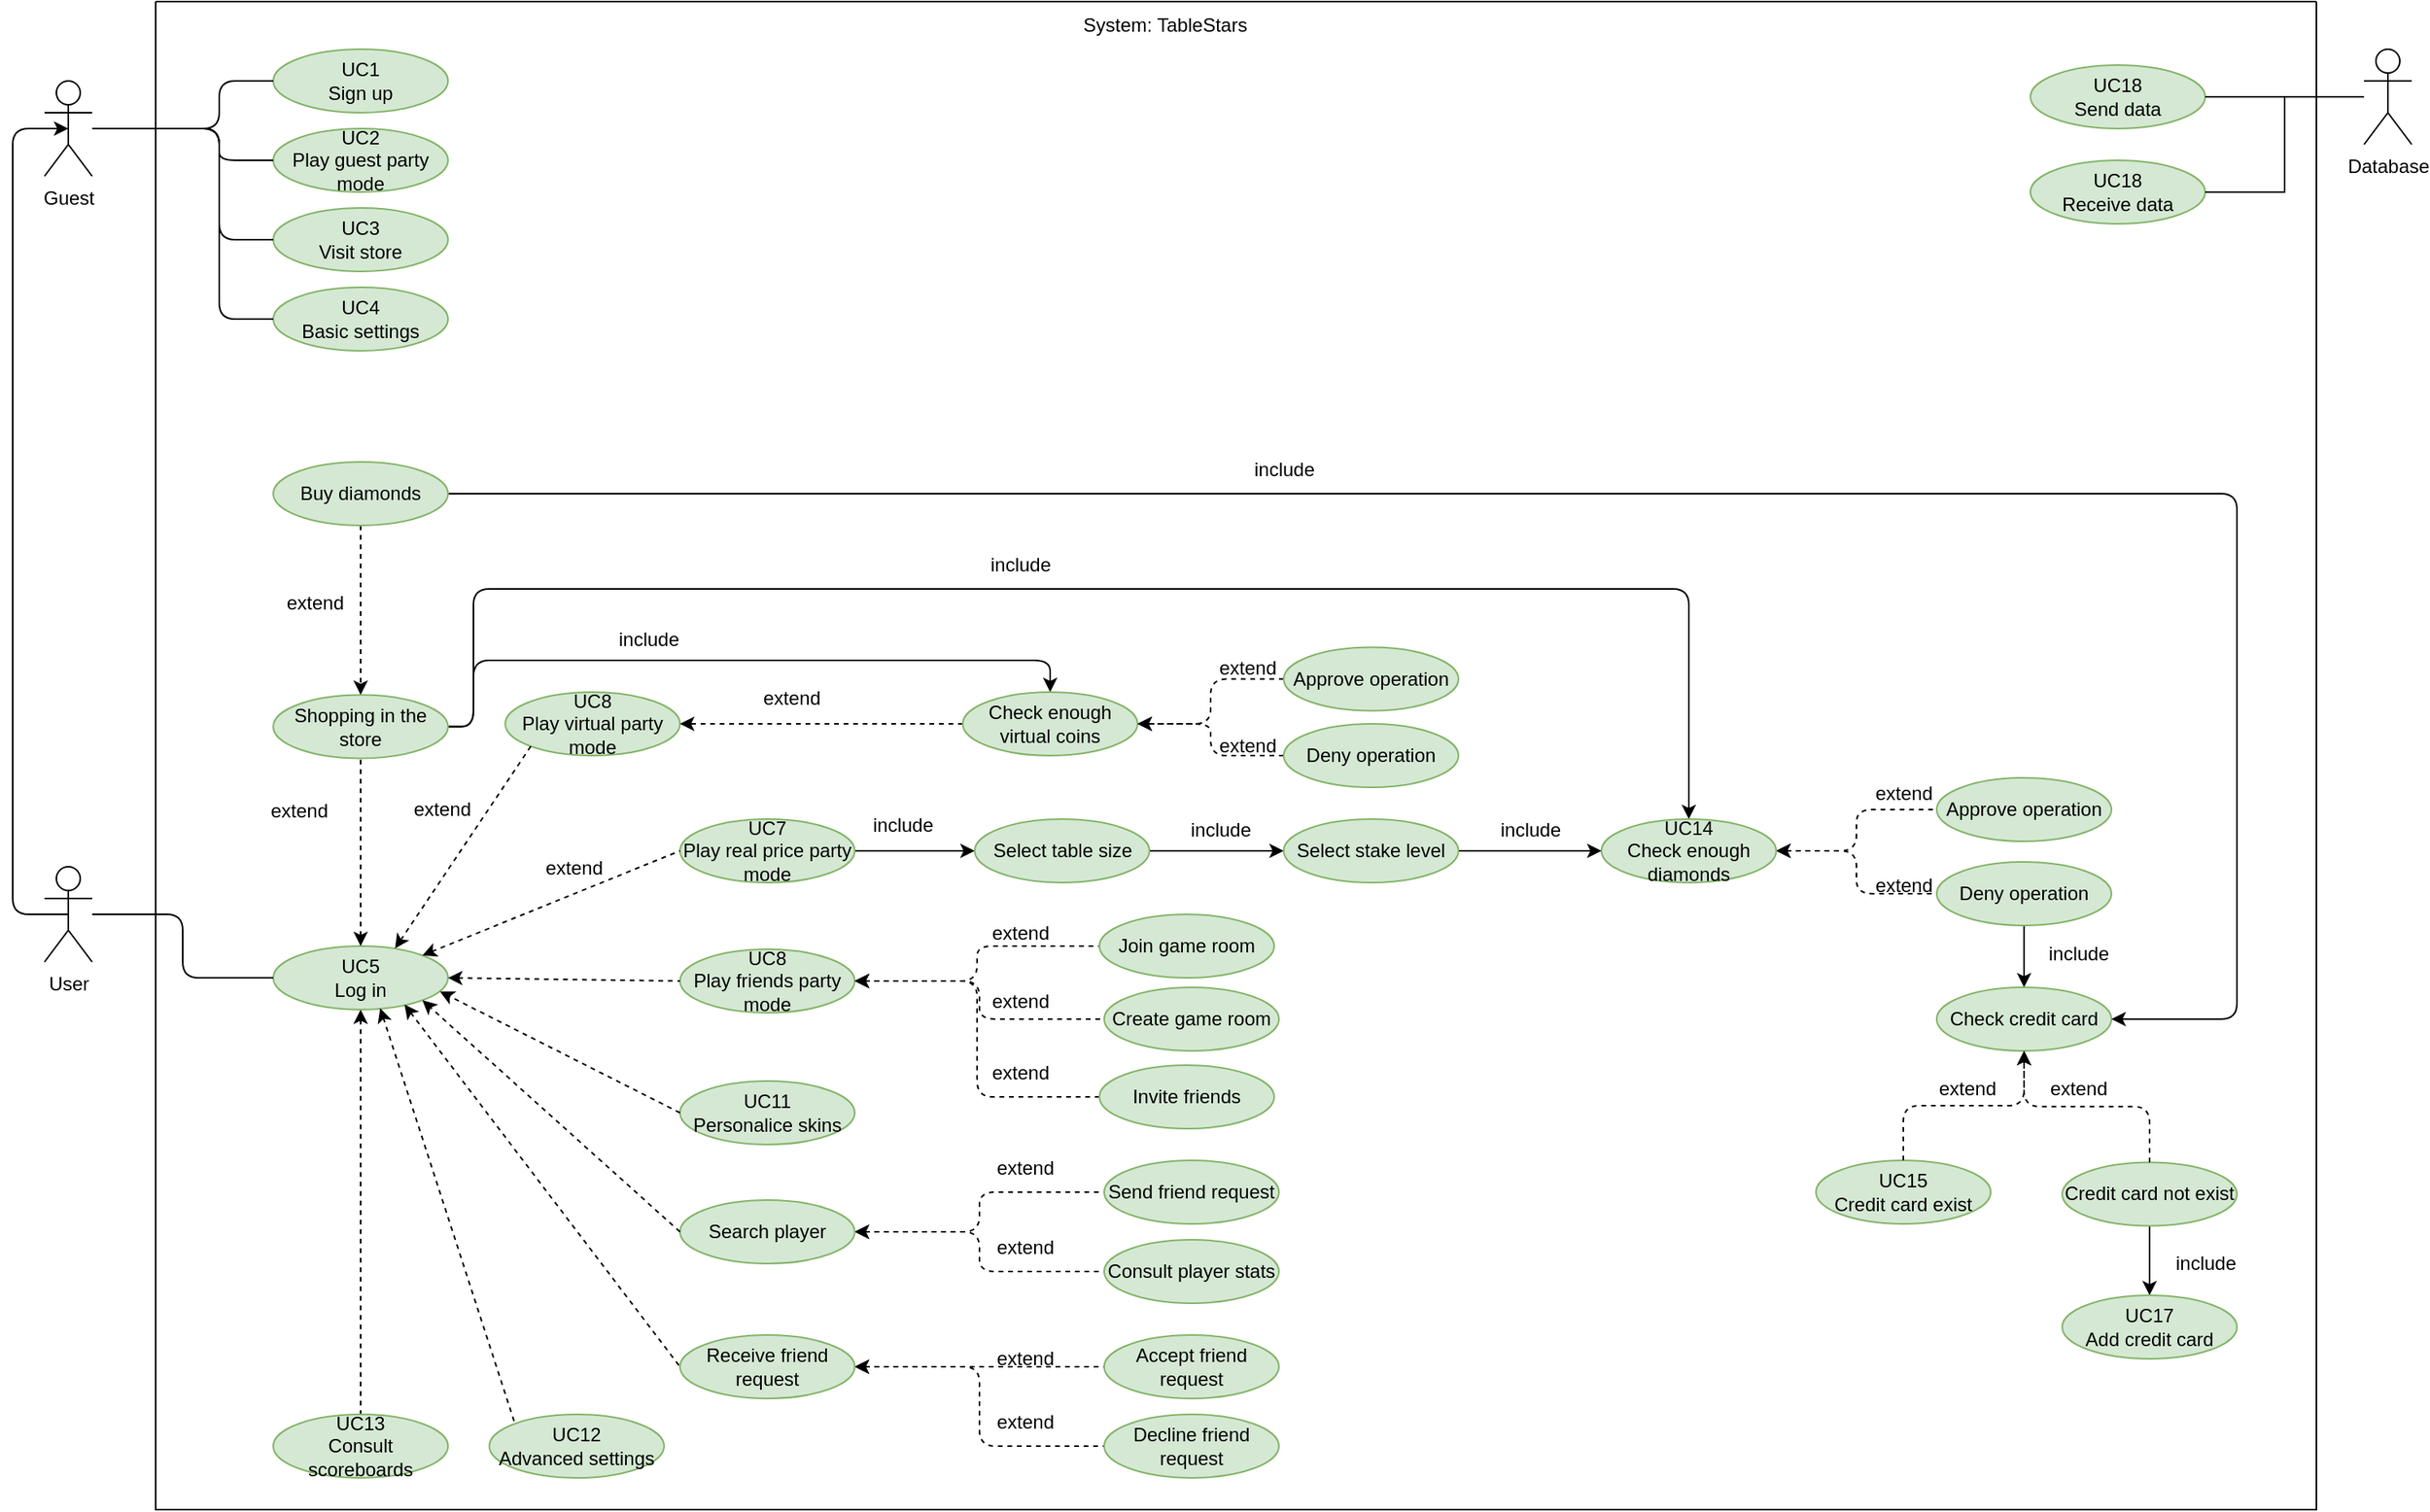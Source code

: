 <mxfile version="21.1.4" type="github">
  <diagram name="Página-1" id="CXJXlOiOrODaM3HMHi4I">
    <mxGraphModel dx="1494" dy="887" grid="1" gridSize="10" guides="1" tooltips="1" connect="1" arrows="1" fold="1" page="1" pageScale="1" pageWidth="827" pageHeight="1169" background="none" math="0" shadow="0">
      <root>
        <mxCell id="0" />
        <mxCell id="1" parent="0" />
        <mxCell id="282KxaGEVmYwGQcS04Fb-1" value="" style="swimlane;startSize=0;rounded=1;" parent="1" vertex="1">
          <mxGeometry x="120" y="120" width="1360" height="950" as="geometry" />
        </mxCell>
        <mxCell id="-MapfWKm76I0NRb1GSsC-28" value="" style="edgeStyle=orthogonalEdgeStyle;rounded=1;orthogonalLoop=1;jettySize=auto;html=1;entryX=0.5;entryY=0;entryDx=0;entryDy=0;endArrow=none;endFill=0;startArrow=classic;startFill=1;dashed=1;exitX=0.5;exitY=1;exitDx=0;exitDy=0;" parent="282KxaGEVmYwGQcS04Fb-1" source="282KxaGEVmYwGQcS04Fb-3" target="-MapfWKm76I0NRb1GSsC-27" edge="1">
          <mxGeometry x="0.2" y="-19" relative="1" as="geometry">
            <mxPoint x="129" y="630" as="sourcePoint" />
            <mxPoint as="offset" />
          </mxGeometry>
        </mxCell>
        <mxCell id="282KxaGEVmYwGQcS04Fb-3" value="UC5&lt;br&gt;Log in" style="ellipse;whiteSpace=wrap;html=1;fillColor=#d5e8d4;strokeColor=#82b366;rounded=1;" parent="282KxaGEVmYwGQcS04Fb-1" vertex="1">
          <mxGeometry x="74" y="595" width="110" height="40" as="geometry" />
        </mxCell>
        <mxCell id="282KxaGEVmYwGQcS04Fb-14" value="UC18&lt;br&gt;Send data" style="ellipse;whiteSpace=wrap;html=1;fillColor=#d5e8d4;strokeColor=#82b366;rounded=1;" parent="282KxaGEVmYwGQcS04Fb-1" vertex="1">
          <mxGeometry x="1180" y="40" width="110" height="40" as="geometry" />
        </mxCell>
        <mxCell id="CwKW6EMDKbV8z54YExkc-181" style="edgeStyle=orthogonalEdgeStyle;orthogonalLoop=1;jettySize=auto;html=1;entryX=0.5;entryY=0;entryDx=0;entryDy=0;exitX=1;exitY=0.5;exitDx=0;exitDy=0;" edge="1" parent="282KxaGEVmYwGQcS04Fb-1" source="V3-tlpa_SD0hHTbS8woX-4" target="8">
          <mxGeometry relative="1" as="geometry">
            <Array as="points">
              <mxPoint x="200" y="457" />
              <mxPoint x="200" y="370" />
              <mxPoint x="965" y="370" />
            </Array>
          </mxGeometry>
        </mxCell>
        <mxCell id="CwKW6EMDKbV8z54YExkc-190" style="edgeStyle=orthogonalEdgeStyle;orthogonalLoop=1;jettySize=auto;html=1;entryX=0.5;entryY=0;entryDx=0;entryDy=0;exitX=1;exitY=0.5;exitDx=0;exitDy=0;" edge="1" parent="282KxaGEVmYwGQcS04Fb-1" source="V3-tlpa_SD0hHTbS8woX-4" target="CwKW6EMDKbV8z54YExkc-167">
          <mxGeometry relative="1" as="geometry">
            <Array as="points">
              <mxPoint x="200" y="457" />
              <mxPoint x="200" y="415" />
              <mxPoint x="563" y="415" />
            </Array>
          </mxGeometry>
        </mxCell>
        <mxCell id="V3-tlpa_SD0hHTbS8woX-4" value="Shopping in the store" style="ellipse;whiteSpace=wrap;html=1;fillColor=#d5e8d4;strokeColor=#82b366;rounded=1;" parent="282KxaGEVmYwGQcS04Fb-1" vertex="1">
          <mxGeometry x="74" y="436.75" width="110" height="40" as="geometry" />
        </mxCell>
        <mxCell id="V3-tlpa_SD0hHTbS8woX-7" value="UC1&lt;br&gt;Sign up" style="ellipse;whiteSpace=wrap;html=1;fillColor=#d5e8d4;strokeColor=#82b366;rounded=1;" parent="282KxaGEVmYwGQcS04Fb-1" vertex="1">
          <mxGeometry x="74" y="30" width="110" height="40" as="geometry" />
        </mxCell>
        <mxCell id="CwKW6EMDKbV8z54YExkc-146" style="edgeStyle=orthogonalEdgeStyle;orthogonalLoop=1;jettySize=auto;html=1;entryX=0;entryY=0.5;entryDx=0;entryDy=0;exitX=1;exitY=0.5;exitDx=0;exitDy=0;" edge="1" parent="282KxaGEVmYwGQcS04Fb-1" source="-MapfWKm76I0NRb1GSsC-2" target="CwKW6EMDKbV8z54YExkc-145">
          <mxGeometry relative="1" as="geometry">
            <mxPoint x="440.5" y="555.75" as="sourcePoint" />
            <Array as="points">
              <mxPoint x="478.5" y="535" />
              <mxPoint x="478.5" y="535" />
            </Array>
          </mxGeometry>
        </mxCell>
        <mxCell id="-MapfWKm76I0NRb1GSsC-2" value="UC7&lt;br&gt;Play real price party mode" style="ellipse;whiteSpace=wrap;html=1;fillColor=#d5e8d4;strokeColor=#82b366;rounded=1;" parent="282KxaGEVmYwGQcS04Fb-1" vertex="1">
          <mxGeometry x="330" y="515" width="110" height="40" as="geometry" />
        </mxCell>
        <mxCell id="-MapfWKm76I0NRb1GSsC-8" value="UC2&lt;br&gt;Play guest party mode" style="ellipse;whiteSpace=wrap;html=1;fillColor=#d5e8d4;strokeColor=#82b366;rounded=1;" parent="282KxaGEVmYwGQcS04Fb-1" vertex="1">
          <mxGeometry x="74" y="80" width="110" height="40" as="geometry" />
        </mxCell>
        <mxCell id="-MapfWKm76I0NRb1GSsC-20" value="" style="endArrow=none;html=1;rounded=1;entryX=0;entryY=0.5;entryDx=0;entryDy=0;exitX=1;exitY=0;exitDx=0;exitDy=0;endFill=0;startArrow=classic;startFill=1;dashed=1;" parent="282KxaGEVmYwGQcS04Fb-1" source="282KxaGEVmYwGQcS04Fb-3" target="-MapfWKm76I0NRb1GSsC-2" edge="1">
          <mxGeometry width="50" height="50" relative="1" as="geometry">
            <mxPoint x="364" y="521" as="sourcePoint" />
            <mxPoint x="340" y="505" as="targetPoint" />
          </mxGeometry>
        </mxCell>
        <mxCell id="-MapfWKm76I0NRb1GSsC-22" value="UC3&lt;br&gt;Visit store" style="ellipse;whiteSpace=wrap;html=1;fillColor=#d5e8d4;strokeColor=#82b366;rounded=1;" parent="282KxaGEVmYwGQcS04Fb-1" vertex="1">
          <mxGeometry x="74" y="130" width="110" height="40" as="geometry" />
        </mxCell>
        <mxCell id="-MapfWKm76I0NRb1GSsC-24" value="UC4&lt;br&gt;&lt;div&gt;Basic settings&lt;/div&gt;" style="ellipse;whiteSpace=wrap;html=1;fillColor=#d5e8d4;strokeColor=#82b366;rounded=1;" parent="282KxaGEVmYwGQcS04Fb-1" vertex="1">
          <mxGeometry x="74" y="180" width="110" height="40" as="geometry" />
        </mxCell>
        <mxCell id="-MapfWKm76I0NRb1GSsC-27" value="UC13&lt;br&gt;Consult scoreboards" style="ellipse;whiteSpace=wrap;html=1;fillColor=#d5e8d4;strokeColor=#82b366;rounded=1;" parent="282KxaGEVmYwGQcS04Fb-1" vertex="1">
          <mxGeometry x="74" y="890" width="110" height="40" as="geometry" />
        </mxCell>
        <mxCell id="-MapfWKm76I0NRb1GSsC-30" value="UC8&lt;br&gt;Play friends party mode" style="ellipse;whiteSpace=wrap;html=1;fillColor=#d5e8d4;strokeColor=#82b366;rounded=1;" parent="282KxaGEVmYwGQcS04Fb-1" vertex="1">
          <mxGeometry x="330" y="597" width="110" height="40" as="geometry" />
        </mxCell>
        <mxCell id="CwKW6EMDKbV8z54YExkc-107" style="edgeStyle=orthogonalEdgeStyle;orthogonalLoop=1;jettySize=auto;html=1;entryX=0;entryY=0.5;entryDx=0;entryDy=0;startArrow=classic;startFill=1;endArrow=none;endFill=0;dashed=1;" edge="1" parent="282KxaGEVmYwGQcS04Fb-1" source="-MapfWKm76I0NRb1GSsC-59" target="CwKW6EMDKbV8z54YExkc-39">
          <mxGeometry relative="1" as="geometry" />
        </mxCell>
        <mxCell id="CwKW6EMDKbV8z54YExkc-108" style="edgeStyle=orthogonalEdgeStyle;orthogonalLoop=1;jettySize=auto;html=1;entryX=0;entryY=0.5;entryDx=0;entryDy=0;startArrow=classic;startFill=1;endArrow=none;endFill=0;dashed=1;" edge="1" parent="282KxaGEVmYwGQcS04Fb-1" source="-MapfWKm76I0NRb1GSsC-59" target="CwKW6EMDKbV8z54YExkc-37">
          <mxGeometry relative="1" as="geometry" />
        </mxCell>
        <mxCell id="-MapfWKm76I0NRb1GSsC-59" value="Search player" style="ellipse;whiteSpace=wrap;html=1;fillColor=#d5e8d4;strokeColor=#82b366;rounded=1;" parent="282KxaGEVmYwGQcS04Fb-1" vertex="1">
          <mxGeometry x="330" y="755" width="110" height="40" as="geometry" />
        </mxCell>
        <mxCell id="CwKW6EMDKbV8z54YExkc-131" style="edgeStyle=orthogonalEdgeStyle;orthogonalLoop=1;jettySize=auto;html=1;entryX=0;entryY=0.5;entryDx=0;entryDy=0;startArrow=classic;startFill=1;endArrow=none;endFill=0;dashed=1;exitX=1;exitY=0.5;exitDx=0;exitDy=0;" edge="1" parent="282KxaGEVmYwGQcS04Fb-1" source="-MapfWKm76I0NRb1GSsC-30" target="CwKW6EMDKbV8z54YExkc-129">
          <mxGeometry relative="1" as="geometry">
            <mxPoint x="720" y="623.16" as="sourcePoint" />
          </mxGeometry>
        </mxCell>
        <mxCell id="CwKW6EMDKbV8z54YExkc-132" style="edgeStyle=orthogonalEdgeStyle;orthogonalLoop=1;jettySize=auto;html=1;entryX=0;entryY=0.5;entryDx=0;entryDy=0;dashed=1;startArrow=classic;startFill=1;endArrow=none;endFill=0;exitX=1;exitY=0.5;exitDx=0;exitDy=0;" edge="1" parent="282KxaGEVmYwGQcS04Fb-1" source="-MapfWKm76I0NRb1GSsC-30" target="CwKW6EMDKbV8z54YExkc-130">
          <mxGeometry relative="1" as="geometry">
            <mxPoint x="720" y="623.16" as="sourcePoint" />
          </mxGeometry>
        </mxCell>
        <mxCell id="-MapfWKm76I0NRb1GSsC-67" value="" style="endArrow=none;dashed=1;html=1;rounded=1;exitX=1;exitY=0.5;exitDx=0;exitDy=0;entryX=0;entryY=0.5;entryDx=0;entryDy=0;startArrow=classic;startFill=1;" parent="282KxaGEVmYwGQcS04Fb-1" source="282KxaGEVmYwGQcS04Fb-3" target="-MapfWKm76I0NRb1GSsC-30" edge="1">
          <mxGeometry width="50" height="50" relative="1" as="geometry">
            <mxPoint x="400" y="765" as="sourcePoint" />
            <mxPoint x="450" y="715" as="targetPoint" />
          </mxGeometry>
        </mxCell>
        <mxCell id="-MapfWKm76I0NRb1GSsC-72" value="" style="endArrow=none;html=1;rounded=1;entryX=0.5;entryY=1;entryDx=0;entryDy=0;exitX=0.5;exitY=0;exitDx=0;exitDy=0;endFill=0;startArrow=classic;startFill=1;dashed=1;" parent="282KxaGEVmYwGQcS04Fb-1" source="282KxaGEVmYwGQcS04Fb-3" target="V3-tlpa_SD0hHTbS8woX-4" edge="1">
          <mxGeometry width="50" height="50" relative="1" as="geometry">
            <mxPoint x="335" y="285" as="sourcePoint" />
            <mxPoint x="496" y="395" as="targetPoint" />
          </mxGeometry>
        </mxCell>
        <mxCell id="2" value="UC11&lt;br&gt;Personalice skins" style="ellipse;whiteSpace=wrap;html=1;fillColor=#d5e8d4;strokeColor=#82b366;rounded=1;" parent="282KxaGEVmYwGQcS04Fb-1" vertex="1">
          <mxGeometry x="330" y="680" width="110" height="40" as="geometry" />
        </mxCell>
        <mxCell id="CwKW6EMDKbV8z54YExkc-112" style="edgeStyle=orthogonalEdgeStyle;orthogonalLoop=1;jettySize=auto;html=1;entryX=0;entryY=0.5;entryDx=0;entryDy=0;dashed=1;endArrow=none;endFill=0;startArrow=classic;startFill=1;exitX=1;exitY=0.5;exitDx=0;exitDy=0;" edge="1" parent="282KxaGEVmYwGQcS04Fb-1" source="8" target="CwKW6EMDKbV8z54YExkc-110">
          <mxGeometry relative="1" as="geometry">
            <mxPoint x="1335.5" y="487.221" as="sourcePoint" />
          </mxGeometry>
        </mxCell>
        <mxCell id="CwKW6EMDKbV8z54YExkc-113" style="edgeStyle=orthogonalEdgeStyle;orthogonalLoop=1;jettySize=auto;html=1;entryX=0;entryY=0.5;entryDx=0;entryDy=0;dashed=1;startArrow=classic;startFill=1;endArrow=none;endFill=0;exitX=1;exitY=0.5;exitDx=0;exitDy=0;" edge="1" parent="282KxaGEVmYwGQcS04Fb-1" source="8" target="CwKW6EMDKbV8z54YExkc-111">
          <mxGeometry relative="1" as="geometry">
            <mxPoint x="1335.5" y="487.221" as="sourcePoint" />
          </mxGeometry>
        </mxCell>
        <mxCell id="8" value="UC14&lt;br&gt;Check enough diamonds" style="ellipse;whiteSpace=wrap;html=1;fillColor=#d5e8d4;strokeColor=#82b366;rounded=1;" parent="282KxaGEVmYwGQcS04Fb-1" vertex="1">
          <mxGeometry x="910" y="515" width="110" height="40" as="geometry" />
        </mxCell>
        <mxCell id="9" value="extend" style="text;html=1;align=center;verticalAlign=middle;resizable=0;points=[];autosize=1;strokeColor=none;fillColor=none;rounded=1;" parent="282KxaGEVmYwGQcS04Fb-1" vertex="1">
          <mxGeometry x="150.0" y="494" width="60" height="30" as="geometry" />
        </mxCell>
        <mxCell id="10" value="extend" style="text;html=1;align=center;verticalAlign=middle;resizable=0;points=[];autosize=1;strokeColor=none;fillColor=none;rounded=1;" parent="282KxaGEVmYwGQcS04Fb-1" vertex="1">
          <mxGeometry x="60.0" y="495" width="60" height="30" as="geometry" />
        </mxCell>
        <mxCell id="14" value="include" style="text;html=1;align=center;verticalAlign=middle;resizable=0;points=[];autosize=1;strokeColor=none;fillColor=none;rounded=1;" parent="282KxaGEVmYwGQcS04Fb-1" vertex="1">
          <mxGeometry x="640" y="507.25" width="60" height="30" as="geometry" />
        </mxCell>
        <mxCell id="27" value="include" style="text;html=1;align=center;verticalAlign=middle;resizable=0;points=[];autosize=1;strokeColor=none;fillColor=none;rounded=1;" parent="282KxaGEVmYwGQcS04Fb-1" vertex="1">
          <mxGeometry x="514" y="340" width="60" height="30" as="geometry" />
        </mxCell>
        <mxCell id="28" value="UC12&lt;br&gt;Advanced settings" style="ellipse;whiteSpace=wrap;html=1;fillColor=#d5e8d4;strokeColor=#82b366;rounded=1;" parent="282KxaGEVmYwGQcS04Fb-1" vertex="1">
          <mxGeometry x="210" y="890" width="110" height="40" as="geometry" />
        </mxCell>
        <mxCell id="29" value="" style="endArrow=none;dashed=1;html=1;rounded=1;entryX=0;entryY=0;entryDx=0;entryDy=0;startArrow=classic;startFill=1;exitX=0.612;exitY=0.979;exitDx=0;exitDy=0;exitPerimeter=0;" parent="282KxaGEVmYwGQcS04Fb-1" source="282KxaGEVmYwGQcS04Fb-3" target="28" edge="1">
          <mxGeometry width="50" height="50" relative="1" as="geometry">
            <mxPoint x="135.894" y="670.002" as="sourcePoint" />
            <mxPoint x="356.109" y="766.018" as="targetPoint" />
          </mxGeometry>
        </mxCell>
        <mxCell id="CwKW6EMDKbV8z54YExkc-33" value="UC18&lt;br&gt;Receive data" style="ellipse;whiteSpace=wrap;html=1;fillColor=#d5e8d4;strokeColor=#82b366;rounded=1;" vertex="1" parent="282KxaGEVmYwGQcS04Fb-1">
          <mxGeometry x="1180" y="100" width="110" height="40" as="geometry" />
        </mxCell>
        <mxCell id="CwKW6EMDKbV8z54YExkc-37" value="Send friend request" style="ellipse;whiteSpace=wrap;html=1;fillColor=#d5e8d4;strokeColor=#82b366;rounded=1;" vertex="1" parent="282KxaGEVmYwGQcS04Fb-1">
          <mxGeometry x="597" y="730" width="110" height="40" as="geometry" />
        </mxCell>
        <mxCell id="CwKW6EMDKbV8z54YExkc-38" value="extend" style="text;html=1;align=center;verticalAlign=middle;resizable=0;points=[];autosize=1;strokeColor=none;fillColor=none;rounded=1;" vertex="1" parent="282KxaGEVmYwGQcS04Fb-1">
          <mxGeometry x="517" y="720" width="60" height="30" as="geometry" />
        </mxCell>
        <mxCell id="CwKW6EMDKbV8z54YExkc-39" value="Consult player stats" style="ellipse;whiteSpace=wrap;html=1;fillColor=#d5e8d4;strokeColor=#82b366;rounded=1;" vertex="1" parent="282KxaGEVmYwGQcS04Fb-1">
          <mxGeometry x="597" y="780" width="110" height="40" as="geometry" />
        </mxCell>
        <mxCell id="CwKW6EMDKbV8z54YExkc-105" style="edgeStyle=orthogonalEdgeStyle;orthogonalLoop=1;jettySize=auto;html=1;entryX=0;entryY=0.5;entryDx=0;entryDy=0;dashed=1;startArrow=classic;startFill=1;endArrow=none;endFill=0;" edge="1" parent="282KxaGEVmYwGQcS04Fb-1" source="CwKW6EMDKbV8z54YExkc-93" target="CwKW6EMDKbV8z54YExkc-99">
          <mxGeometry relative="1" as="geometry" />
        </mxCell>
        <mxCell id="CwKW6EMDKbV8z54YExkc-106" style="edgeStyle=orthogonalEdgeStyle;orthogonalLoop=1;jettySize=auto;html=1;entryX=0;entryY=0.5;entryDx=0;entryDy=0;dashed=1;endArrow=none;endFill=0;startArrow=classic;startFill=1;" edge="1" parent="282KxaGEVmYwGQcS04Fb-1" source="CwKW6EMDKbV8z54YExkc-93" target="CwKW6EMDKbV8z54YExkc-101">
          <mxGeometry relative="1" as="geometry" />
        </mxCell>
        <mxCell id="CwKW6EMDKbV8z54YExkc-93" value="Receive friend request" style="ellipse;whiteSpace=wrap;html=1;fillColor=#d5e8d4;strokeColor=#82b366;rounded=1;" vertex="1" parent="282KxaGEVmYwGQcS04Fb-1">
          <mxGeometry x="330" y="840" width="110" height="40" as="geometry" />
        </mxCell>
        <mxCell id="CwKW6EMDKbV8z54YExkc-96" value="extend" style="text;html=1;align=center;verticalAlign=middle;resizable=0;points=[];autosize=1;strokeColor=none;fillColor=none;rounded=1;" vertex="1" parent="282KxaGEVmYwGQcS04Fb-1">
          <mxGeometry x="517" y="770" width="60" height="30" as="geometry" />
        </mxCell>
        <mxCell id="CwKW6EMDKbV8z54YExkc-98" value="" style="endArrow=none;dashed=1;html=1;rounded=1;entryX=0;entryY=0.5;entryDx=0;entryDy=0;startArrow=classic;startFill=1;exitX=0.751;exitY=0.921;exitDx=0;exitDy=0;exitPerimeter=0;" edge="1" parent="282KxaGEVmYwGQcS04Fb-1" source="282KxaGEVmYwGQcS04Fb-3" target="CwKW6EMDKbV8z54YExkc-93">
          <mxGeometry width="50" height="50" relative="1" as="geometry">
            <mxPoint x="160" y="630" as="sourcePoint" />
            <mxPoint x="340" y="695" as="targetPoint" />
          </mxGeometry>
        </mxCell>
        <mxCell id="CwKW6EMDKbV8z54YExkc-99" value="Accept friend request" style="ellipse;whiteSpace=wrap;html=1;fillColor=#d5e8d4;strokeColor=#82b366;rounded=1;" vertex="1" parent="282KxaGEVmYwGQcS04Fb-1">
          <mxGeometry x="597" y="840" width="110" height="40" as="geometry" />
        </mxCell>
        <mxCell id="CwKW6EMDKbV8z54YExkc-100" value="extend" style="text;html=1;align=center;verticalAlign=middle;resizable=0;points=[];autosize=1;strokeColor=none;fillColor=none;rounded=1;" vertex="1" parent="282KxaGEVmYwGQcS04Fb-1">
          <mxGeometry x="517" y="840" width="60" height="30" as="geometry" />
        </mxCell>
        <mxCell id="CwKW6EMDKbV8z54YExkc-101" value="Decline friend request" style="ellipse;whiteSpace=wrap;html=1;fillColor=#d5e8d4;strokeColor=#82b366;rounded=1;" vertex="1" parent="282KxaGEVmYwGQcS04Fb-1">
          <mxGeometry x="597" y="890" width="110" height="40" as="geometry" />
        </mxCell>
        <mxCell id="CwKW6EMDKbV8z54YExkc-102" value="extend" style="text;html=1;align=center;verticalAlign=middle;resizable=0;points=[];autosize=1;strokeColor=none;fillColor=none;rounded=1;" vertex="1" parent="282KxaGEVmYwGQcS04Fb-1">
          <mxGeometry x="517" y="880" width="60" height="30" as="geometry" />
        </mxCell>
        <mxCell id="CwKW6EMDKbV8z54YExkc-198" style="edgeStyle=orthogonalEdgeStyle;orthogonalLoop=1;jettySize=auto;html=1;entryX=0.5;entryY=0;entryDx=0;entryDy=0;" edge="1" parent="282KxaGEVmYwGQcS04Fb-1" source="CwKW6EMDKbV8z54YExkc-110" target="CwKW6EMDKbV8z54YExkc-157">
          <mxGeometry relative="1" as="geometry" />
        </mxCell>
        <mxCell id="CwKW6EMDKbV8z54YExkc-110" value="Deny operation" style="ellipse;whiteSpace=wrap;html=1;fillColor=#d5e8d4;strokeColor=#82b366;rounded=1;" vertex="1" parent="282KxaGEVmYwGQcS04Fb-1">
          <mxGeometry x="1121" y="542" width="110" height="40" as="geometry" />
        </mxCell>
        <mxCell id="CwKW6EMDKbV8z54YExkc-111" value="Approve operation" style="ellipse;whiteSpace=wrap;html=1;fillColor=#d5e8d4;strokeColor=#82b366;rounded=1;" vertex="1" parent="282KxaGEVmYwGQcS04Fb-1">
          <mxGeometry x="1121" y="489" width="110" height="40" as="geometry" />
        </mxCell>
        <mxCell id="CwKW6EMDKbV8z54YExkc-114" value="extend" style="text;html=1;align=center;verticalAlign=middle;resizable=0;points=[];autosize=1;strokeColor=none;fillColor=none;rounded=1;" vertex="1" parent="282KxaGEVmYwGQcS04Fb-1">
          <mxGeometry x="1070" y="484" width="60" height="30" as="geometry" />
        </mxCell>
        <mxCell id="CwKW6EMDKbV8z54YExkc-115" value="extend" style="text;html=1;align=center;verticalAlign=middle;resizable=0;points=[];autosize=1;strokeColor=none;fillColor=none;rounded=1;" vertex="1" parent="282KxaGEVmYwGQcS04Fb-1">
          <mxGeometry x="1070" y="542" width="60" height="30" as="geometry" />
        </mxCell>
        <mxCell id="CwKW6EMDKbV8z54YExkc-129" value="Join game room" style="ellipse;whiteSpace=wrap;html=1;fillColor=#d5e8d4;strokeColor=#82b366;rounded=1;" vertex="1" parent="282KxaGEVmYwGQcS04Fb-1">
          <mxGeometry x="594" y="575" width="110" height="40" as="geometry" />
        </mxCell>
        <mxCell id="CwKW6EMDKbV8z54YExkc-130" value="Create game room" style="ellipse;whiteSpace=wrap;html=1;fillColor=#d5e8d4;strokeColor=#82b366;rounded=1;" vertex="1" parent="282KxaGEVmYwGQcS04Fb-1">
          <mxGeometry x="597" y="621" width="110" height="40" as="geometry" />
        </mxCell>
        <mxCell id="CwKW6EMDKbV8z54YExkc-134" style="edgeStyle=orthogonalEdgeStyle;orthogonalLoop=1;jettySize=auto;html=1;entryX=0;entryY=0.5;entryDx=0;entryDy=0;dashed=1;startArrow=classic;startFill=1;endArrow=none;endFill=0;exitX=1;exitY=0.5;exitDx=0;exitDy=0;" edge="1" parent="282KxaGEVmYwGQcS04Fb-1" target="CwKW6EMDKbV8z54YExkc-135" source="-MapfWKm76I0NRb1GSsC-30">
          <mxGeometry relative="1" as="geometry">
            <mxPoint x="720" y="623.16" as="sourcePoint" />
          </mxGeometry>
        </mxCell>
        <mxCell id="CwKW6EMDKbV8z54YExkc-135" value="Invite friends" style="ellipse;whiteSpace=wrap;html=1;fillColor=#d5e8d4;strokeColor=#82b366;rounded=1;" vertex="1" parent="282KxaGEVmYwGQcS04Fb-1">
          <mxGeometry x="594" y="670" width="110" height="40" as="geometry" />
        </mxCell>
        <mxCell id="CwKW6EMDKbV8z54YExkc-136" value="extend" style="text;html=1;align=center;verticalAlign=middle;resizable=0;points=[];autosize=1;strokeColor=none;fillColor=none;rounded=1;" vertex="1" parent="282KxaGEVmYwGQcS04Fb-1">
          <mxGeometry x="514" y="660" width="60" height="30" as="geometry" />
        </mxCell>
        <mxCell id="CwKW6EMDKbV8z54YExkc-137" value="extend" style="text;html=1;align=center;verticalAlign=middle;resizable=0;points=[];autosize=1;strokeColor=none;fillColor=none;rounded=1;" vertex="1" parent="282KxaGEVmYwGQcS04Fb-1">
          <mxGeometry x="514" y="615" width="60" height="30" as="geometry" />
        </mxCell>
        <mxCell id="CwKW6EMDKbV8z54YExkc-138" value="extend" style="text;html=1;align=center;verticalAlign=middle;resizable=0;points=[];autosize=1;strokeColor=none;fillColor=none;rounded=1;" vertex="1" parent="282KxaGEVmYwGQcS04Fb-1">
          <mxGeometry x="514" y="572" width="60" height="30" as="geometry" />
        </mxCell>
        <mxCell id="CwKW6EMDKbV8z54YExkc-148" style="edgeStyle=orthogonalEdgeStyle;orthogonalLoop=1;jettySize=auto;html=1;entryX=0;entryY=0.5;entryDx=0;entryDy=0;" edge="1" parent="282KxaGEVmYwGQcS04Fb-1" source="CwKW6EMDKbV8z54YExkc-145" target="CwKW6EMDKbV8z54YExkc-147">
          <mxGeometry relative="1" as="geometry" />
        </mxCell>
        <mxCell id="CwKW6EMDKbV8z54YExkc-145" value="Select table size" style="ellipse;whiteSpace=wrap;html=1;fillColor=#d5e8d4;strokeColor=#82b366;rounded=1;" vertex="1" parent="282KxaGEVmYwGQcS04Fb-1">
          <mxGeometry x="515.5" y="515" width="110" height="40" as="geometry" />
        </mxCell>
        <mxCell id="CwKW6EMDKbV8z54YExkc-149" style="edgeStyle=orthogonalEdgeStyle;orthogonalLoop=1;jettySize=auto;html=1;entryX=0;entryY=0.5;entryDx=0;entryDy=0;" edge="1" parent="282KxaGEVmYwGQcS04Fb-1" source="CwKW6EMDKbV8z54YExkc-147" target="8">
          <mxGeometry relative="1" as="geometry" />
        </mxCell>
        <mxCell id="CwKW6EMDKbV8z54YExkc-147" value="Select stake level" style="ellipse;whiteSpace=wrap;html=1;fillColor=#d5e8d4;strokeColor=#82b366;rounded=1;" vertex="1" parent="282KxaGEVmYwGQcS04Fb-1">
          <mxGeometry x="710" y="515" width="110" height="40" as="geometry" />
        </mxCell>
        <mxCell id="CwKW6EMDKbV8z54YExkc-150" value="include" style="text;html=1;align=center;verticalAlign=middle;resizable=0;points=[];autosize=1;strokeColor=none;fillColor=none;rounded=1;" vertex="1" parent="282KxaGEVmYwGQcS04Fb-1">
          <mxGeometry x="834.5" y="507.25" width="60" height="30" as="geometry" />
        </mxCell>
        <mxCell id="CwKW6EMDKbV8z54YExkc-152" value="include" style="text;html=1;align=center;verticalAlign=middle;resizable=0;points=[];autosize=1;strokeColor=none;fillColor=none;rounded=1;" vertex="1" parent="282KxaGEVmYwGQcS04Fb-1">
          <mxGeometry x="440" y="504" width="60" height="30" as="geometry" />
        </mxCell>
        <mxCell id="CwKW6EMDKbV8z54YExkc-157" value="Check credit card" style="ellipse;whiteSpace=wrap;html=1;fillColor=#d5e8d4;strokeColor=#82b366;rounded=1;" vertex="1" parent="282KxaGEVmYwGQcS04Fb-1">
          <mxGeometry x="1121" y="621" width="110" height="40" as="geometry" />
        </mxCell>
        <mxCell id="CwKW6EMDKbV8z54YExkc-165" value="UC8&lt;br&gt;Play virtual party mode" style="ellipse;whiteSpace=wrap;html=1;fillColor=#d5e8d4;strokeColor=#82b366;rounded=1;" vertex="1" parent="282KxaGEVmYwGQcS04Fb-1">
          <mxGeometry x="220" y="435" width="110" height="40" as="geometry" />
        </mxCell>
        <mxCell id="CwKW6EMDKbV8z54YExkc-166" style="edgeStyle=orthogonalEdgeStyle;orthogonalLoop=1;jettySize=auto;html=1;entryX=1;entryY=0.5;entryDx=0;entryDy=0;dashed=1;" edge="1" parent="282KxaGEVmYwGQcS04Fb-1" source="CwKW6EMDKbV8z54YExkc-167" target="CwKW6EMDKbV8z54YExkc-165">
          <mxGeometry relative="1" as="geometry" />
        </mxCell>
        <mxCell id="CwKW6EMDKbV8z54YExkc-167" value="Check enough virtual coins" style="ellipse;whiteSpace=wrap;html=1;fillColor=#d5e8d4;strokeColor=#82b366;rounded=1;" vertex="1" parent="282KxaGEVmYwGQcS04Fb-1">
          <mxGeometry x="508" y="435" width="110" height="40" as="geometry" />
        </mxCell>
        <mxCell id="CwKW6EMDKbV8z54YExkc-168" value="extend" style="text;html=1;align=center;verticalAlign=middle;resizable=0;points=[];autosize=1;strokeColor=none;fillColor=none;rounded=1;" vertex="1" parent="282KxaGEVmYwGQcS04Fb-1">
          <mxGeometry x="370" y="424" width="60" height="30" as="geometry" />
        </mxCell>
        <mxCell id="CwKW6EMDKbV8z54YExkc-171" value="include" style="text;html=1;align=center;verticalAlign=middle;resizable=0;points=[];autosize=1;strokeColor=none;fillColor=none;rounded=1;" vertex="1" parent="282KxaGEVmYwGQcS04Fb-1">
          <mxGeometry x="280" y="386.5" width="60" height="30" as="geometry" />
        </mxCell>
        <mxCell id="CwKW6EMDKbV8z54YExkc-172" value="" style="endArrow=none;html=1;rounded=1;entryX=0;entryY=1;entryDx=0;entryDy=0;exitX=0.697;exitY=0.038;exitDx=0;exitDy=0;endFill=0;startArrow=classic;startFill=1;dashed=1;exitPerimeter=0;" edge="1" parent="282KxaGEVmYwGQcS04Fb-1" source="282KxaGEVmYwGQcS04Fb-3" target="CwKW6EMDKbV8z54YExkc-165">
          <mxGeometry width="50" height="50" relative="1" as="geometry">
            <mxPoint x="178" y="611" as="sourcePoint" />
            <mxPoint x="345" y="559" as="targetPoint" />
          </mxGeometry>
        </mxCell>
        <mxCell id="CwKW6EMDKbV8z54YExkc-173" value="extend" style="text;html=1;align=center;verticalAlign=middle;resizable=0;points=[];autosize=1;strokeColor=none;fillColor=none;rounded=1;" vertex="1" parent="282KxaGEVmYwGQcS04Fb-1">
          <mxGeometry x="233.0" y="530.75" width="60" height="30" as="geometry" />
        </mxCell>
        <mxCell id="CwKW6EMDKbV8z54YExkc-177" value="extend" style="text;html=1;align=center;verticalAlign=middle;resizable=0;points=[];autosize=1;strokeColor=none;fillColor=none;rounded=1;" vertex="1" parent="282KxaGEVmYwGQcS04Fb-1">
          <mxGeometry x="70" y="364" width="60" height="30" as="geometry" />
        </mxCell>
        <mxCell id="CwKW6EMDKbV8z54YExkc-179" value="" style="endArrow=classic;dashed=1;html=1;entryX=0.954;entryY=0.715;entryDx=0;entryDy=0;exitX=0;exitY=0.5;exitDx=0;exitDy=0;startArrow=none;startFill=0;endFill=1;entryPerimeter=0;" edge="1" parent="282KxaGEVmYwGQcS04Fb-1" source="2" target="282KxaGEVmYwGQcS04Fb-3">
          <mxGeometry width="50" height="50" relative="1" as="geometry">
            <mxPoint x="240" y="720" as="sourcePoint" />
            <mxPoint x="290" y="670" as="targetPoint" />
          </mxGeometry>
        </mxCell>
        <mxCell id="CwKW6EMDKbV8z54YExkc-180" value="" style="endArrow=classic;dashed=1;html=1;exitX=0;exitY=0.5;exitDx=0;exitDy=0;startArrow=none;startFill=0;endFill=1;entryX=1;entryY=1;entryDx=0;entryDy=0;" edge="1" parent="282KxaGEVmYwGQcS04Fb-1" source="-MapfWKm76I0NRb1GSsC-59" target="282KxaGEVmYwGQcS04Fb-3">
          <mxGeometry width="50" height="50" relative="1" as="geometry">
            <mxPoint x="340" y="710" as="sourcePoint" />
            <mxPoint x="194" y="625" as="targetPoint" />
          </mxGeometry>
        </mxCell>
        <mxCell id="CwKW6EMDKbV8z54YExkc-187" style="edgeStyle=orthogonalEdgeStyle;orthogonalLoop=1;jettySize=auto;html=1;entryX=1;entryY=0.5;entryDx=0;entryDy=0;dashed=1;" edge="1" parent="282KxaGEVmYwGQcS04Fb-1" source="CwKW6EMDKbV8z54YExkc-182" target="CwKW6EMDKbV8z54YExkc-167">
          <mxGeometry relative="1" as="geometry" />
        </mxCell>
        <mxCell id="CwKW6EMDKbV8z54YExkc-182" value="Approve operation" style="ellipse;whiteSpace=wrap;html=1;fillColor=#d5e8d4;strokeColor=#82b366;rounded=1;" vertex="1" parent="282KxaGEVmYwGQcS04Fb-1">
          <mxGeometry x="710" y="406.75" width="110" height="40" as="geometry" />
        </mxCell>
        <mxCell id="CwKW6EMDKbV8z54YExkc-186" style="edgeStyle=orthogonalEdgeStyle;orthogonalLoop=1;jettySize=auto;html=1;entryX=1;entryY=0.5;entryDx=0;entryDy=0;dashed=1;" edge="1" parent="282KxaGEVmYwGQcS04Fb-1" source="CwKW6EMDKbV8z54YExkc-183" target="CwKW6EMDKbV8z54YExkc-167">
          <mxGeometry relative="1" as="geometry" />
        </mxCell>
        <mxCell id="CwKW6EMDKbV8z54YExkc-183" value="Deny operation" style="ellipse;whiteSpace=wrap;html=1;fillColor=#d5e8d4;strokeColor=#82b366;rounded=1;" vertex="1" parent="282KxaGEVmYwGQcS04Fb-1">
          <mxGeometry x="710" y="455" width="110" height="40" as="geometry" />
        </mxCell>
        <mxCell id="CwKW6EMDKbV8z54YExkc-188" value="extend" style="text;html=1;align=center;verticalAlign=middle;resizable=0;points=[];autosize=1;strokeColor=none;fillColor=none;rounded=1;" vertex="1" parent="282KxaGEVmYwGQcS04Fb-1">
          <mxGeometry x="657" y="405" width="60" height="30" as="geometry" />
        </mxCell>
        <mxCell id="CwKW6EMDKbV8z54YExkc-189" value="extend" style="text;html=1;align=center;verticalAlign=middle;resizable=0;points=[];autosize=1;strokeColor=none;fillColor=none;rounded=1;" vertex="1" parent="282KxaGEVmYwGQcS04Fb-1">
          <mxGeometry x="657" y="454" width="60" height="30" as="geometry" />
        </mxCell>
        <mxCell id="CwKW6EMDKbV8z54YExkc-192" value="" style="edgeStyle=orthogonalEdgeStyle;orthogonalLoop=1;jettySize=auto;html=1;dashed=1;" edge="1" parent="282KxaGEVmYwGQcS04Fb-1" source="CwKW6EMDKbV8z54YExkc-191" target="V3-tlpa_SD0hHTbS8woX-4">
          <mxGeometry relative="1" as="geometry" />
        </mxCell>
        <mxCell id="CwKW6EMDKbV8z54YExkc-193" style="edgeStyle=orthogonalEdgeStyle;orthogonalLoop=1;jettySize=auto;html=1;entryX=1;entryY=0.5;entryDx=0;entryDy=0;" edge="1" parent="282KxaGEVmYwGQcS04Fb-1" source="CwKW6EMDKbV8z54YExkc-191" target="CwKW6EMDKbV8z54YExkc-157">
          <mxGeometry relative="1" as="geometry">
            <Array as="points">
              <mxPoint x="1310" y="310" />
              <mxPoint x="1310" y="641" />
            </Array>
          </mxGeometry>
        </mxCell>
        <mxCell id="CwKW6EMDKbV8z54YExkc-191" value="Buy diamonds" style="ellipse;whiteSpace=wrap;html=1;fillColor=#d5e8d4;strokeColor=#82b366;rounded=1;" vertex="1" parent="282KxaGEVmYwGQcS04Fb-1">
          <mxGeometry x="74" y="290" width="110" height="40" as="geometry" />
        </mxCell>
        <mxCell id="CwKW6EMDKbV8z54YExkc-194" value="include" style="text;html=1;align=center;verticalAlign=middle;resizable=0;points=[];autosize=1;strokeColor=none;fillColor=none;rounded=1;" vertex="1" parent="282KxaGEVmYwGQcS04Fb-1">
          <mxGeometry x="680" y="280" width="60" height="30" as="geometry" />
        </mxCell>
        <mxCell id="CwKW6EMDKbV8z54YExkc-154" value="UC15&lt;br&gt;Credit card exist" style="ellipse;whiteSpace=wrap;html=1;fillColor=#d5e8d4;strokeColor=#82b366;rounded=1;" vertex="1" parent="282KxaGEVmYwGQcS04Fb-1">
          <mxGeometry x="1045" y="730" width="110" height="40" as="geometry" />
        </mxCell>
        <mxCell id="CwKW6EMDKbV8z54YExkc-176" style="edgeStyle=orthogonalEdgeStyle;orthogonalLoop=1;jettySize=auto;html=1;entryX=0.5;entryY=1;entryDx=0;entryDy=0;dashed=1;startArrow=none;startFill=0;endArrow=classic;endFill=1;" edge="1" parent="282KxaGEVmYwGQcS04Fb-1" source="CwKW6EMDKbV8z54YExkc-154" target="CwKW6EMDKbV8z54YExkc-157">
          <mxGeometry relative="1" as="geometry" />
        </mxCell>
        <mxCell id="CwKW6EMDKbV8z54YExkc-127" value="extend" style="text;html=1;align=center;verticalAlign=middle;resizable=0;points=[];autosize=1;strokeColor=none;fillColor=none;rounded=1;" vertex="1" parent="282KxaGEVmYwGQcS04Fb-1">
          <mxGeometry x="1110" y="670" width="60" height="30" as="geometry" />
        </mxCell>
        <mxCell id="CwKW6EMDKbV8z54YExkc-160" value="extend" style="text;html=1;align=center;verticalAlign=middle;resizable=0;points=[];autosize=1;strokeColor=none;fillColor=none;rounded=1;" vertex="1" parent="282KxaGEVmYwGQcS04Fb-1">
          <mxGeometry x="1180" y="670" width="60" height="30" as="geometry" />
        </mxCell>
        <mxCell id="CwKW6EMDKbV8z54YExkc-199" style="edgeStyle=orthogonalEdgeStyle;orthogonalLoop=1;jettySize=auto;html=1;entryX=0.5;entryY=0;entryDx=0;entryDy=0;" edge="1" parent="282KxaGEVmYwGQcS04Fb-1" source="15" target="33">
          <mxGeometry relative="1" as="geometry" />
        </mxCell>
        <mxCell id="15" value="Credit card not exist" style="ellipse;whiteSpace=wrap;html=1;fillColor=#d5e8d4;strokeColor=#82b366;rounded=1;" parent="282KxaGEVmYwGQcS04Fb-1" vertex="1">
          <mxGeometry x="1200" y="731.24" width="110" height="40" as="geometry" />
        </mxCell>
        <mxCell id="CwKW6EMDKbV8z54YExkc-169" style="edgeStyle=orthogonalEdgeStyle;orthogonalLoop=1;jettySize=auto;html=1;entryX=0.5;entryY=1;entryDx=0;entryDy=0;dashed=1;startArrow=none;startFill=0;endArrow=classic;endFill=1;" edge="1" parent="282KxaGEVmYwGQcS04Fb-1" source="15" target="CwKW6EMDKbV8z54YExkc-157">
          <mxGeometry relative="1" as="geometry" />
        </mxCell>
        <mxCell id="33" value="UC17&lt;br&gt;Add credit card" style="ellipse;whiteSpace=wrap;html=1;fillColor=#d5e8d4;strokeColor=#82b366;rounded=1;" parent="282KxaGEVmYwGQcS04Fb-1" vertex="1">
          <mxGeometry x="1200" y="815" width="110" height="40" as="geometry" />
        </mxCell>
        <mxCell id="32" value="include" style="text;html=1;align=center;verticalAlign=middle;resizable=0;points=[];autosize=1;strokeColor=none;fillColor=none;rounded=1;" parent="282KxaGEVmYwGQcS04Fb-1" vertex="1">
          <mxGeometry x="1260" y="780" width="60" height="30" as="geometry" />
        </mxCell>
        <mxCell id="CwKW6EMDKbV8z54YExkc-200" value="include" style="text;html=1;align=center;verticalAlign=middle;resizable=0;points=[];autosize=1;strokeColor=none;fillColor=none;rounded=1;" vertex="1" parent="282KxaGEVmYwGQcS04Fb-1">
          <mxGeometry x="1180" y="585" width="60" height="30" as="geometry" />
        </mxCell>
        <mxCell id="CwKW6EMDKbV8z54YExkc-197" value="System: TableStars" style="text;html=1;align=center;verticalAlign=middle;resizable=0;points=[];autosize=1;strokeColor=none;fillColor=none;labelPosition=center;verticalLabelPosition=middle;" vertex="1" parent="282KxaGEVmYwGQcS04Fb-1">
          <mxGeometry x="570" width="130" height="30" as="geometry" />
        </mxCell>
        <mxCell id="-MapfWKm76I0NRb1GSsC-5" style="edgeStyle=orthogonalEdgeStyle;rounded=1;orthogonalLoop=1;jettySize=auto;html=1;entryX=0.5;entryY=0.5;entryDx=0;entryDy=0;entryPerimeter=0;exitX=0.5;exitY=0.5;exitDx=0;exitDy=0;exitPerimeter=0;" parent="1" source="282KxaGEVmYwGQcS04Fb-2" target="-MapfWKm76I0NRb1GSsC-4" edge="1">
          <mxGeometry relative="1" as="geometry">
            <Array as="points">
              <mxPoint x="30" y="695" />
              <mxPoint x="30" y="200" />
            </Array>
          </mxGeometry>
        </mxCell>
        <mxCell id="-MapfWKm76I0NRb1GSsC-7" style="edgeStyle=orthogonalEdgeStyle;rounded=1;orthogonalLoop=1;jettySize=auto;html=1;entryX=0;entryY=0.5;entryDx=0;entryDy=0;endArrow=none;endFill=0;" parent="1" source="282KxaGEVmYwGQcS04Fb-2" target="282KxaGEVmYwGQcS04Fb-3" edge="1">
          <mxGeometry relative="1" as="geometry" />
        </mxCell>
        <mxCell id="282KxaGEVmYwGQcS04Fb-2" value="User" style="shape=umlActor;verticalLabelPosition=bottom;verticalAlign=top;html=1;outlineConnect=0;rounded=1;" parent="1" vertex="1">
          <mxGeometry x="50" y="665" width="30" height="60" as="geometry" />
        </mxCell>
        <mxCell id="282KxaGEVmYwGQcS04Fb-15" style="edgeStyle=orthogonalEdgeStyle;rounded=1;orthogonalLoop=1;jettySize=auto;html=1;entryX=1;entryY=0.5;entryDx=0;entryDy=0;endArrow=none;endFill=0;" parent="1" source="282KxaGEVmYwGQcS04Fb-13" target="282KxaGEVmYwGQcS04Fb-14" edge="1">
          <mxGeometry relative="1" as="geometry" />
        </mxCell>
        <mxCell id="CwKW6EMDKbV8z54YExkc-34" style="edgeStyle=orthogonalEdgeStyle;rounded=0;orthogonalLoop=1;jettySize=auto;html=1;entryX=1;entryY=0.5;entryDx=0;entryDy=0;endArrow=none;endFill=0;" edge="1" parent="1" source="282KxaGEVmYwGQcS04Fb-13" target="CwKW6EMDKbV8z54YExkc-33">
          <mxGeometry relative="1" as="geometry" />
        </mxCell>
        <mxCell id="282KxaGEVmYwGQcS04Fb-13" value="Database" style="shape=umlActor;verticalLabelPosition=bottom;verticalAlign=top;html=1;outlineConnect=0;rounded=1;" parent="1" vertex="1">
          <mxGeometry x="1510" y="150" width="30" height="60" as="geometry" />
        </mxCell>
        <mxCell id="-MapfWKm76I0NRb1GSsC-6" style="edgeStyle=orthogonalEdgeStyle;rounded=1;orthogonalLoop=1;jettySize=auto;html=1;entryX=0;entryY=0.5;entryDx=0;entryDy=0;endArrow=none;endFill=0;" parent="1" source="-MapfWKm76I0NRb1GSsC-4" target="V3-tlpa_SD0hHTbS8woX-7" edge="1">
          <mxGeometry relative="1" as="geometry">
            <Array as="points">
              <mxPoint x="160" y="200" />
              <mxPoint x="160" y="170" />
            </Array>
          </mxGeometry>
        </mxCell>
        <mxCell id="-MapfWKm76I0NRb1GSsC-9" style="edgeStyle=orthogonalEdgeStyle;rounded=1;orthogonalLoop=1;jettySize=auto;html=1;entryX=0;entryY=0.5;entryDx=0;entryDy=0;endArrow=none;endFill=0;" parent="1" source="-MapfWKm76I0NRb1GSsC-4" target="-MapfWKm76I0NRb1GSsC-8" edge="1">
          <mxGeometry relative="1" as="geometry">
            <Array as="points">
              <mxPoint x="160" y="200" />
              <mxPoint x="160" y="220" />
            </Array>
          </mxGeometry>
        </mxCell>
        <mxCell id="-MapfWKm76I0NRb1GSsC-23" style="edgeStyle=orthogonalEdgeStyle;rounded=1;orthogonalLoop=1;jettySize=auto;html=1;entryX=0;entryY=0.5;entryDx=0;entryDy=0;endArrow=none;endFill=0;" parent="1" source="-MapfWKm76I0NRb1GSsC-4" target="-MapfWKm76I0NRb1GSsC-22" edge="1">
          <mxGeometry relative="1" as="geometry">
            <Array as="points">
              <mxPoint x="160" y="200" />
              <mxPoint x="160" y="270" />
            </Array>
          </mxGeometry>
        </mxCell>
        <mxCell id="-MapfWKm76I0NRb1GSsC-25" style="edgeStyle=orthogonalEdgeStyle;rounded=1;orthogonalLoop=1;jettySize=auto;html=1;entryX=0;entryY=0.5;entryDx=0;entryDy=0;endArrow=none;endFill=0;" parent="1" source="-MapfWKm76I0NRb1GSsC-4" target="-MapfWKm76I0NRb1GSsC-24" edge="1">
          <mxGeometry relative="1" as="geometry">
            <Array as="points">
              <mxPoint x="160" y="200" />
              <mxPoint x="160" y="320" />
            </Array>
          </mxGeometry>
        </mxCell>
        <mxCell id="-MapfWKm76I0NRb1GSsC-4" value="Guest" style="shape=umlActor;verticalLabelPosition=bottom;verticalAlign=top;html=1;outlineConnect=0;rounded=1;" parent="1" vertex="1">
          <mxGeometry x="50" y="170" width="30" height="60" as="geometry" />
        </mxCell>
      </root>
    </mxGraphModel>
  </diagram>
</mxfile>
